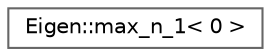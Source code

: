 digraph "类继承关系图"
{
 // LATEX_PDF_SIZE
  bgcolor="transparent";
  edge [fontname=Helvetica,fontsize=10,labelfontname=Helvetica,labelfontsize=10];
  node [fontname=Helvetica,fontsize=10,shape=box,height=0.2,width=0.4];
  rankdir="LR";
  Node0 [id="Node000000",label="Eigen::max_n_1\< 0 \>",height=0.2,width=0.4,color="grey40", fillcolor="white", style="filled",URL="$struct_eigen_1_1max__n__1_3_010_01_4.html",tooltip=" "];
}
